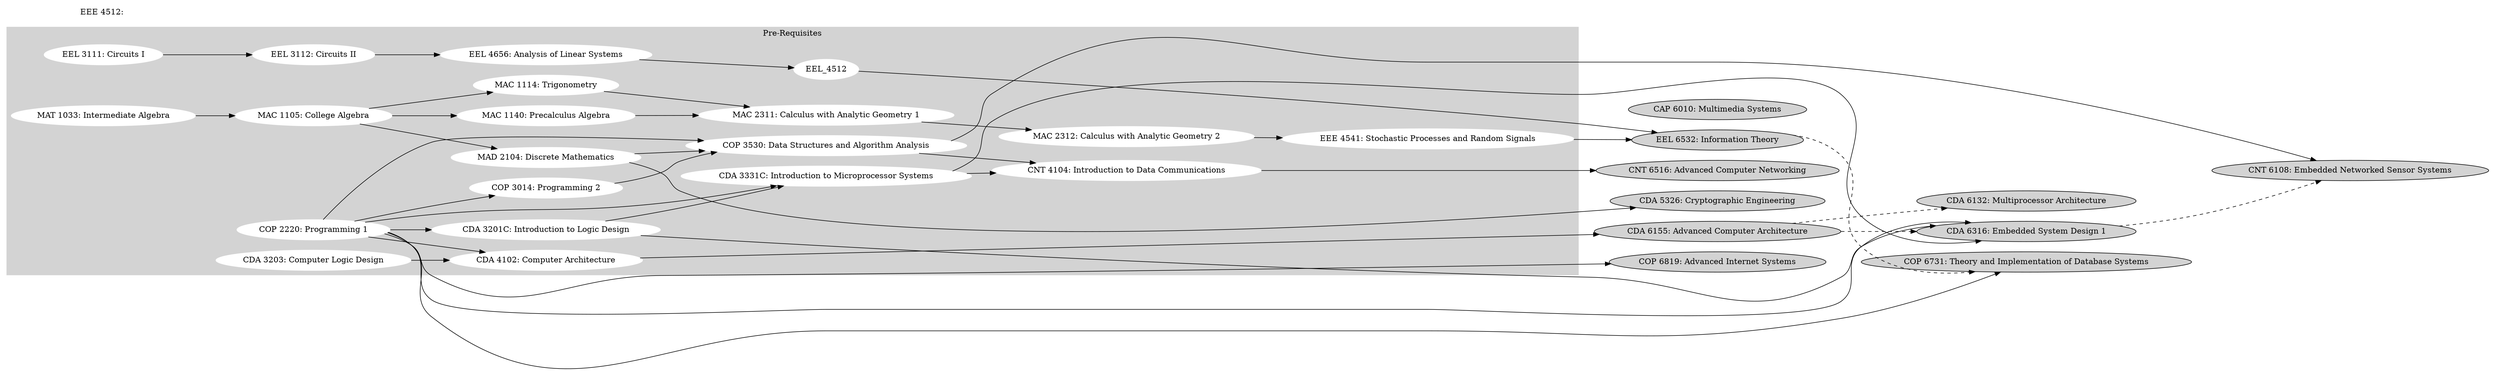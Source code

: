 digraph G {
    rankdir="LR"
    
    CAP_6010 [
        label = "CAP 6010: Multimedia Systems",
        style = filled
    ]
    
    CDA_3201C [
        color = white,
        label = "CDA 3201C: Introduction to Logic Design",
        style = filled
    ]
    
    CDA_3203 [
        color = white,
        label = "CDA 3203: Computer Logic Design",
        style = filled
    ]
    
    CDA_3331C [
        color = white,
        label = "CDA 3331C: Introduction to Microprocessor Systems",
        style = filled
    ]
    
    CDA_4102 [
        color = white,
        label = "CDA 4102: Computer Architecture",
        style = filled
    ]
    
    CDA_5326 [
        label = "CDA 5326: Cryptographic Engineering",
        style = filled
    ]
    
    CDA_6132 [
        label = "CDA 6132: Multiprocessor Architecture",
        style = filled
    ]
    
    CDA_6316 [
        label = "CDA 6316: Embedded System Design 1",
        style = filled
    ]
    
    CDA_6155 [
        label = "CDA 6155: Advanced Computer Architecture",
        style = filled
    ]
    
    CNT_4104 [
        color = white,
        label = "CNT 4104: Introduction to Data Communications",
        style = filled
    ]
    
    CNT_6108 [
        label = "CNT 6108: Embedded Networked Sensor Systems",
        style = filled
    ]
    
    CNT_6516 [
        label = "CNT 6516: Advanced Computer Networking",
        style = filled
    ]
    
    COP_2220 [
        color = white,
        label = "COP 2220: Programming 1",
        style = filled
    ]
    
    COP_3014 [
        color = white,
        label = "COP 3014: Programming 2",
        style = filled
    ]
    
    COP_3530 [
        color = white,
        label = "COP 3530: Data Structures and Algorithm Analysis",
        style = filled
    ]
    
    COP_6819 [
        label = "COP 6819: Advanced Internet Systems",
        style = filled
    ]
    
    COP_6731 [
        label = "COP 6731: Theory and Implementation of Database Systems",
        style = filled
    ]
    
    EEE_4512 [
        color = white,
        label = "EEE 4512: ",
        style = filled
    ]
    
    EEE_4541 [
        color = white,
        label = "EEE 4541: Stochastic Processes and Random Signals",
        style = filled
    ]
    
    EEL_3111 [
        color = white,
        label = "EEL 3111: Circuits I",
        style = filled
    ]
    
    EEL_3112 [
        color = white,
        label = "EEL 3112: Circuits II",
        style = filled
    ]
    
    EEL_4656 [
        color = white,
        label = "EEL 4656: Analysis of Linear Systems",
        style = filled
    ]
    
    EEL_6532 [
        label = "EEL 6532: Information Theory",
        style = filled
    ]
    
    MAC_1105 [
        color = white,
        label = "MAC 1105: College Algebra",
        style = filled
    ]
    
    MAC_1114 [
        color = white,
        label = "MAC 1114: Trigonometry",
        style = filled
    ]
    
    MAC_1140 [
        color = white,
        label = "MAC 1140: Precalculus Algebra",
        style = filled
    ]
    
    MAC_2311 [
        color = white,
        label = "MAC 2311: Calculus with Analytic Geometry 1",
        style = filled
    ]
    
    MAC_2312 [
        color = white,
        label = "MAC 2312: Calculus with Analytic Geometry 2",
        style = filled
    ]
    
    MAD_2104 [
        color = white,
        label = "MAD 2104: Discrete Mathematics",
        style = filled
    ]
    
    MAT_1033 [
        color = white,
        label = "MAT 1033: Intermediate Algebra",
        style = filled
    ]
    
    subgraph cluster_0 {
        color = lightgrey
        label = "Pre-Requisites"
        style = filled
        
        node [
            color = white,
            style = filled
	    ];
        
        CDA_3201C -> CDA_3331C
        CDA_3331C -> CNT_4104
        CDA_3203  -> CDA_4102
        
        COP_2220  -> CDA_3201C
        COP_2220  -> CDA_3331C
        COP_2220  -> CDA_4102
        COP_2220  -> COP_3014
        COP_2220  -> COP_3530
        COP_3014  -> COP_3530
        COP_3530  -> CNT_4104

        EEL_3111  -> EEL_3112
        EEL_3112  -> EEL_4656
        EEL_4656  -> EEL_4512
        
        MAC_1105  -> MAC_1114
        MAC_1105  -> MAC_1140
        MAC_1105  -> MAD_2104
        MAC_1114  -> MAC_2311
        MAC_1140  -> MAC_2311
        MAC_2311  -> MAC_2312
        MAC_2312  -> EEE_4541
        
        MAD_2104  -> COP_3530
        
        MAT_1033  -> MAC_1105
    }
    
    subgraph cluster_1 {
        label = "Master's Degree"
        style = invis
        
        CAP_6010
        
        CDA_5326
        CDA_6155
        
        CNT_6516
        
        COP_6819
        
        CDA_6155  -> CDA_6132 [style = "dashed"]
        CDA_6155  -> CDA_6316 [style = "dashed"]
        CDA_6316  -> CNT_6108 [style = "dashed"]
        
        EEL_6532  -> COP_6731 [style = "dashed"]
    }
    
    CDA_3201C -> CDA_6316
    CDA_3331C -> CDA_6316
    CDA_4102  -> CDA_6155
    
    CNT_4104  -> CNT_6516
    
    COP_2220  -> CDA_6316
    COP_2220  -> COP_6731
    COP_2220  -> COP_6819
    COP_3530  -> CNT_6108
    
    EEE_4541  -> EEL_6532

    EEL_4512  -> EEL_6532
    
    MAD_2104  -> CDA_5326
}
